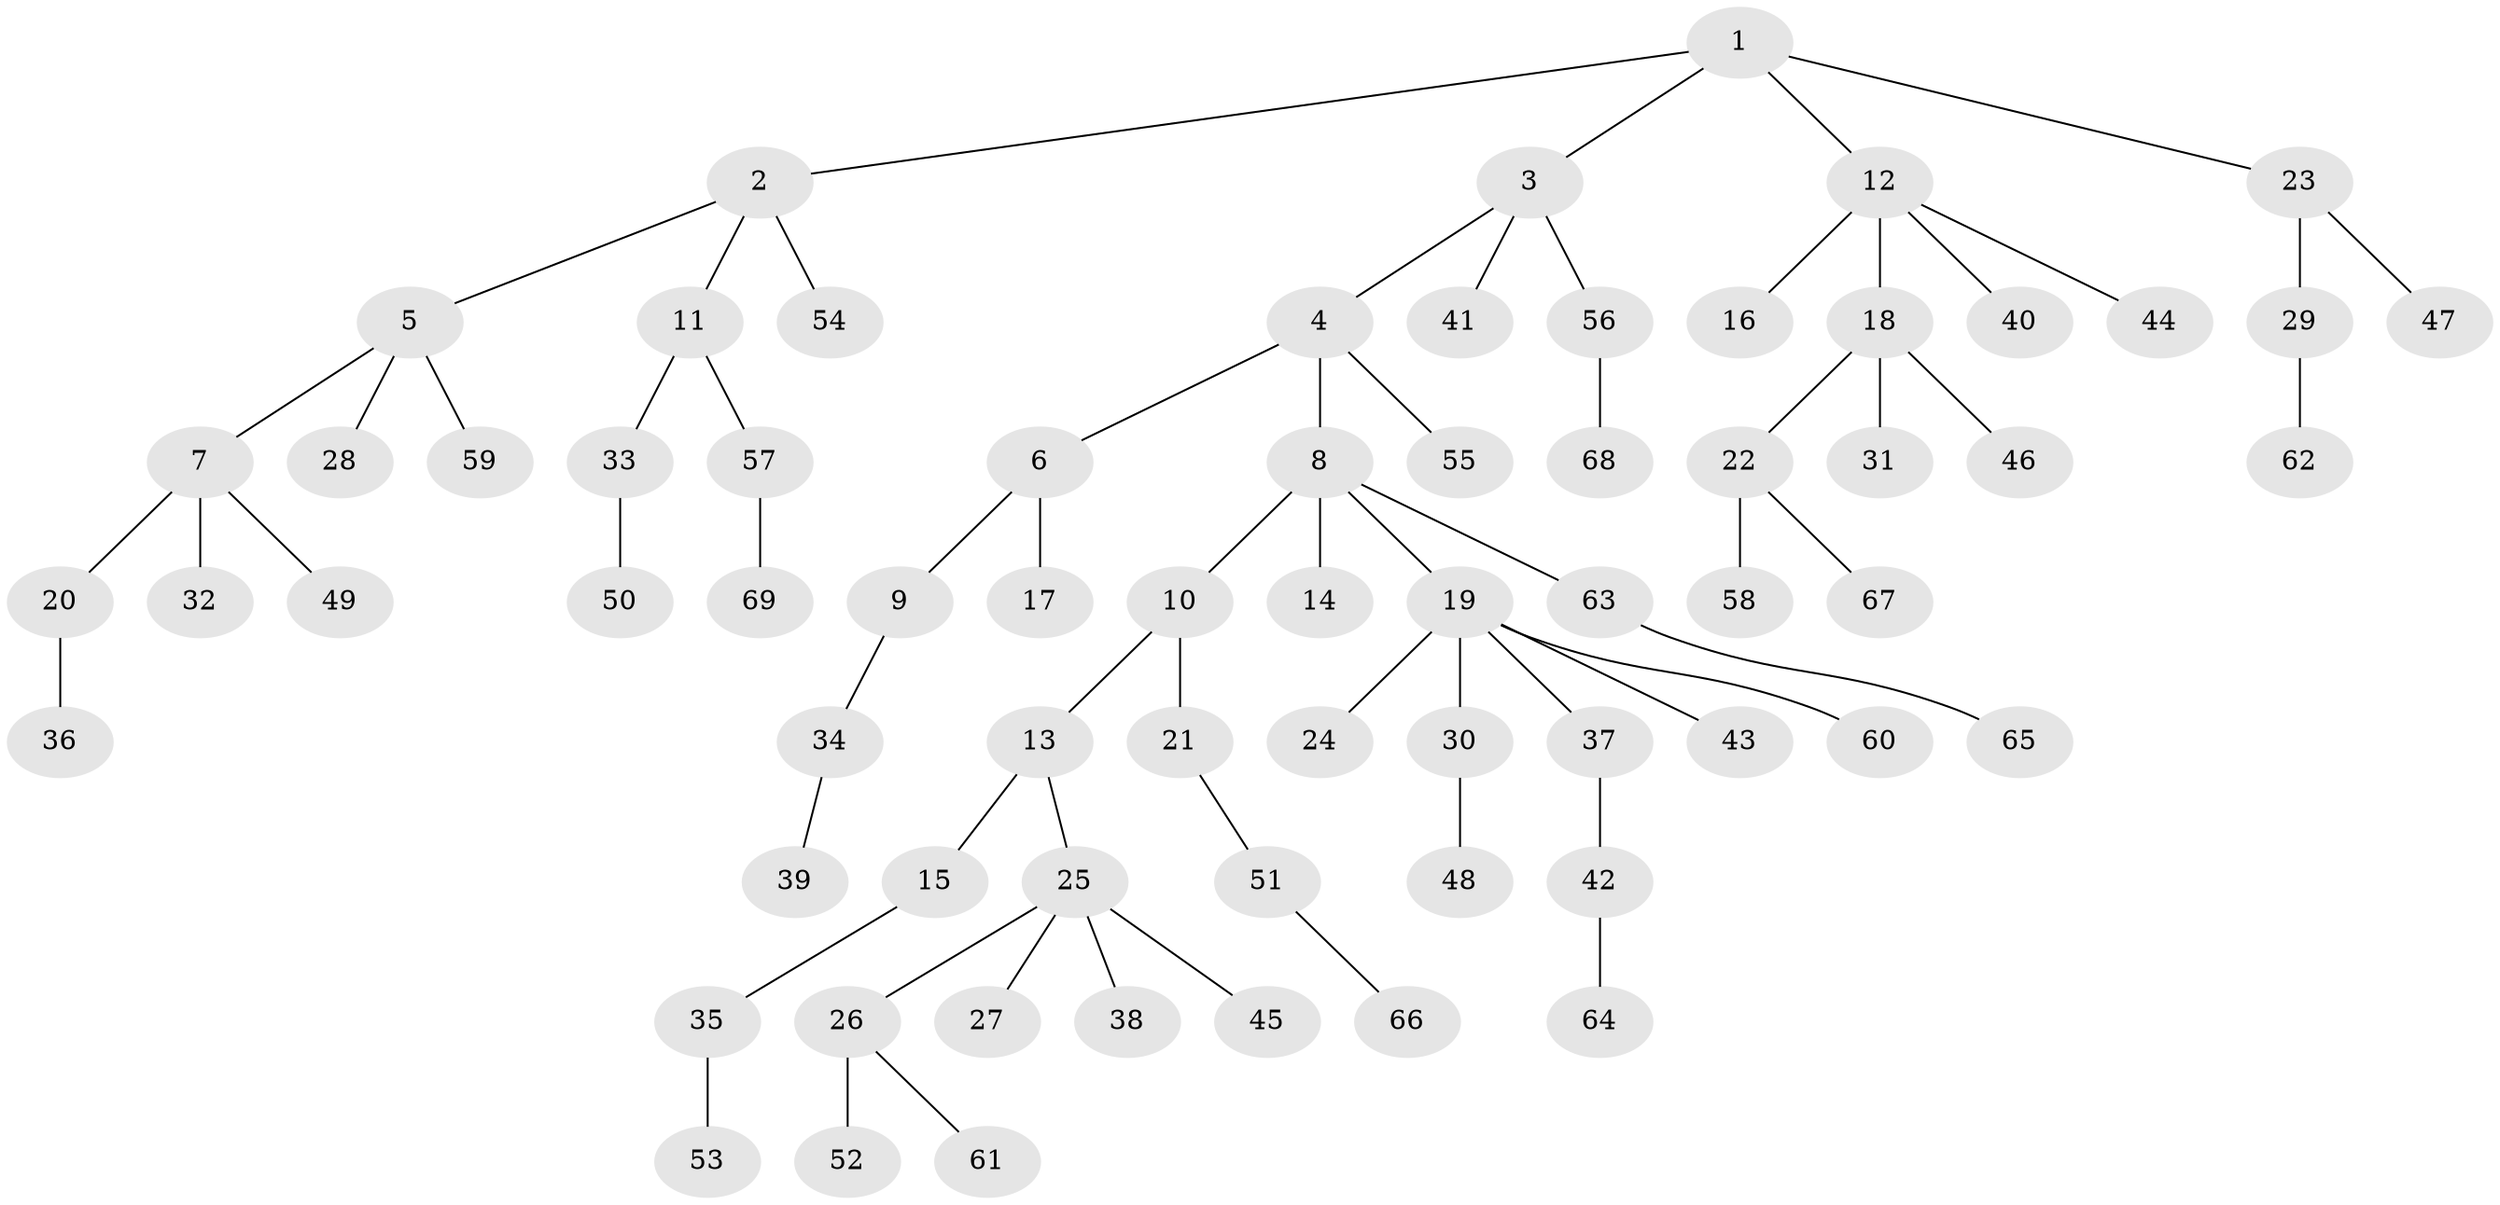 // coarse degree distribution, {5: 0.037037037037037035, 4: 0.1111111111111111, 1: 0.7037037037037037, 10: 0.037037037037037035, 2: 0.1111111111111111}
// Generated by graph-tools (version 1.1) at 2025/19/03/04/25 18:19:09]
// undirected, 69 vertices, 68 edges
graph export_dot {
graph [start="1"]
  node [color=gray90,style=filled];
  1;
  2;
  3;
  4;
  5;
  6;
  7;
  8;
  9;
  10;
  11;
  12;
  13;
  14;
  15;
  16;
  17;
  18;
  19;
  20;
  21;
  22;
  23;
  24;
  25;
  26;
  27;
  28;
  29;
  30;
  31;
  32;
  33;
  34;
  35;
  36;
  37;
  38;
  39;
  40;
  41;
  42;
  43;
  44;
  45;
  46;
  47;
  48;
  49;
  50;
  51;
  52;
  53;
  54;
  55;
  56;
  57;
  58;
  59;
  60;
  61;
  62;
  63;
  64;
  65;
  66;
  67;
  68;
  69;
  1 -- 2;
  1 -- 3;
  1 -- 12;
  1 -- 23;
  2 -- 5;
  2 -- 11;
  2 -- 54;
  3 -- 4;
  3 -- 41;
  3 -- 56;
  4 -- 6;
  4 -- 8;
  4 -- 55;
  5 -- 7;
  5 -- 28;
  5 -- 59;
  6 -- 9;
  6 -- 17;
  7 -- 20;
  7 -- 32;
  7 -- 49;
  8 -- 10;
  8 -- 14;
  8 -- 19;
  8 -- 63;
  9 -- 34;
  10 -- 13;
  10 -- 21;
  11 -- 33;
  11 -- 57;
  12 -- 16;
  12 -- 18;
  12 -- 40;
  12 -- 44;
  13 -- 15;
  13 -- 25;
  15 -- 35;
  18 -- 22;
  18 -- 31;
  18 -- 46;
  19 -- 24;
  19 -- 30;
  19 -- 37;
  19 -- 43;
  19 -- 60;
  20 -- 36;
  21 -- 51;
  22 -- 58;
  22 -- 67;
  23 -- 29;
  23 -- 47;
  25 -- 26;
  25 -- 27;
  25 -- 38;
  25 -- 45;
  26 -- 52;
  26 -- 61;
  29 -- 62;
  30 -- 48;
  33 -- 50;
  34 -- 39;
  35 -- 53;
  37 -- 42;
  42 -- 64;
  51 -- 66;
  56 -- 68;
  57 -- 69;
  63 -- 65;
}
